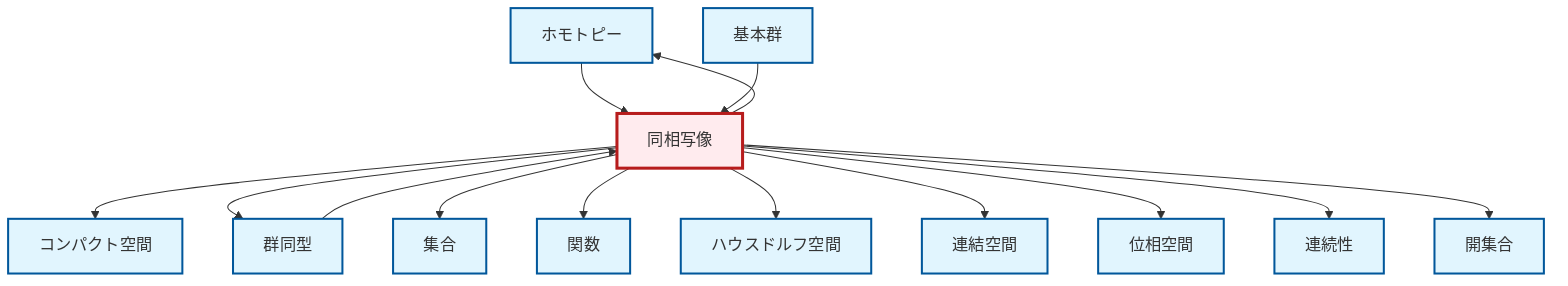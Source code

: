 graph TD
    classDef definition fill:#e1f5fe,stroke:#01579b,stroke-width:2px
    classDef theorem fill:#f3e5f5,stroke:#4a148c,stroke-width:2px
    classDef axiom fill:#fff3e0,stroke:#e65100,stroke-width:2px
    classDef example fill:#e8f5e9,stroke:#1b5e20,stroke-width:2px
    classDef current fill:#ffebee,stroke:#b71c1c,stroke-width:3px
    def-homotopy["ホモトピー"]:::definition
    def-compact["コンパクト空間"]:::definition
    def-hausdorff["ハウスドルフ空間"]:::definition
    def-fundamental-group["基本群"]:::definition
    def-homeomorphism["同相写像"]:::definition
    def-continuity["連続性"]:::definition
    def-isomorphism["群同型"]:::definition
    def-open-set["開集合"]:::definition
    def-connected["連結空間"]:::definition
    def-function["関数"]:::definition
    def-topological-space["位相空間"]:::definition
    def-set["集合"]:::definition
    def-homeomorphism --> def-compact
    def-homeomorphism --> def-isomorphism
    def-homeomorphism --> def-set
    def-homeomorphism --> def-function
    def-homeomorphism --> def-hausdorff
    def-isomorphism --> def-homeomorphism
    def-homeomorphism --> def-connected
    def-homeomorphism --> def-homotopy
    def-homeomorphism --> def-topological-space
    def-homeomorphism --> def-continuity
    def-homeomorphism --> def-open-set
    def-homotopy --> def-homeomorphism
    def-fundamental-group --> def-homeomorphism
    class def-homeomorphism current